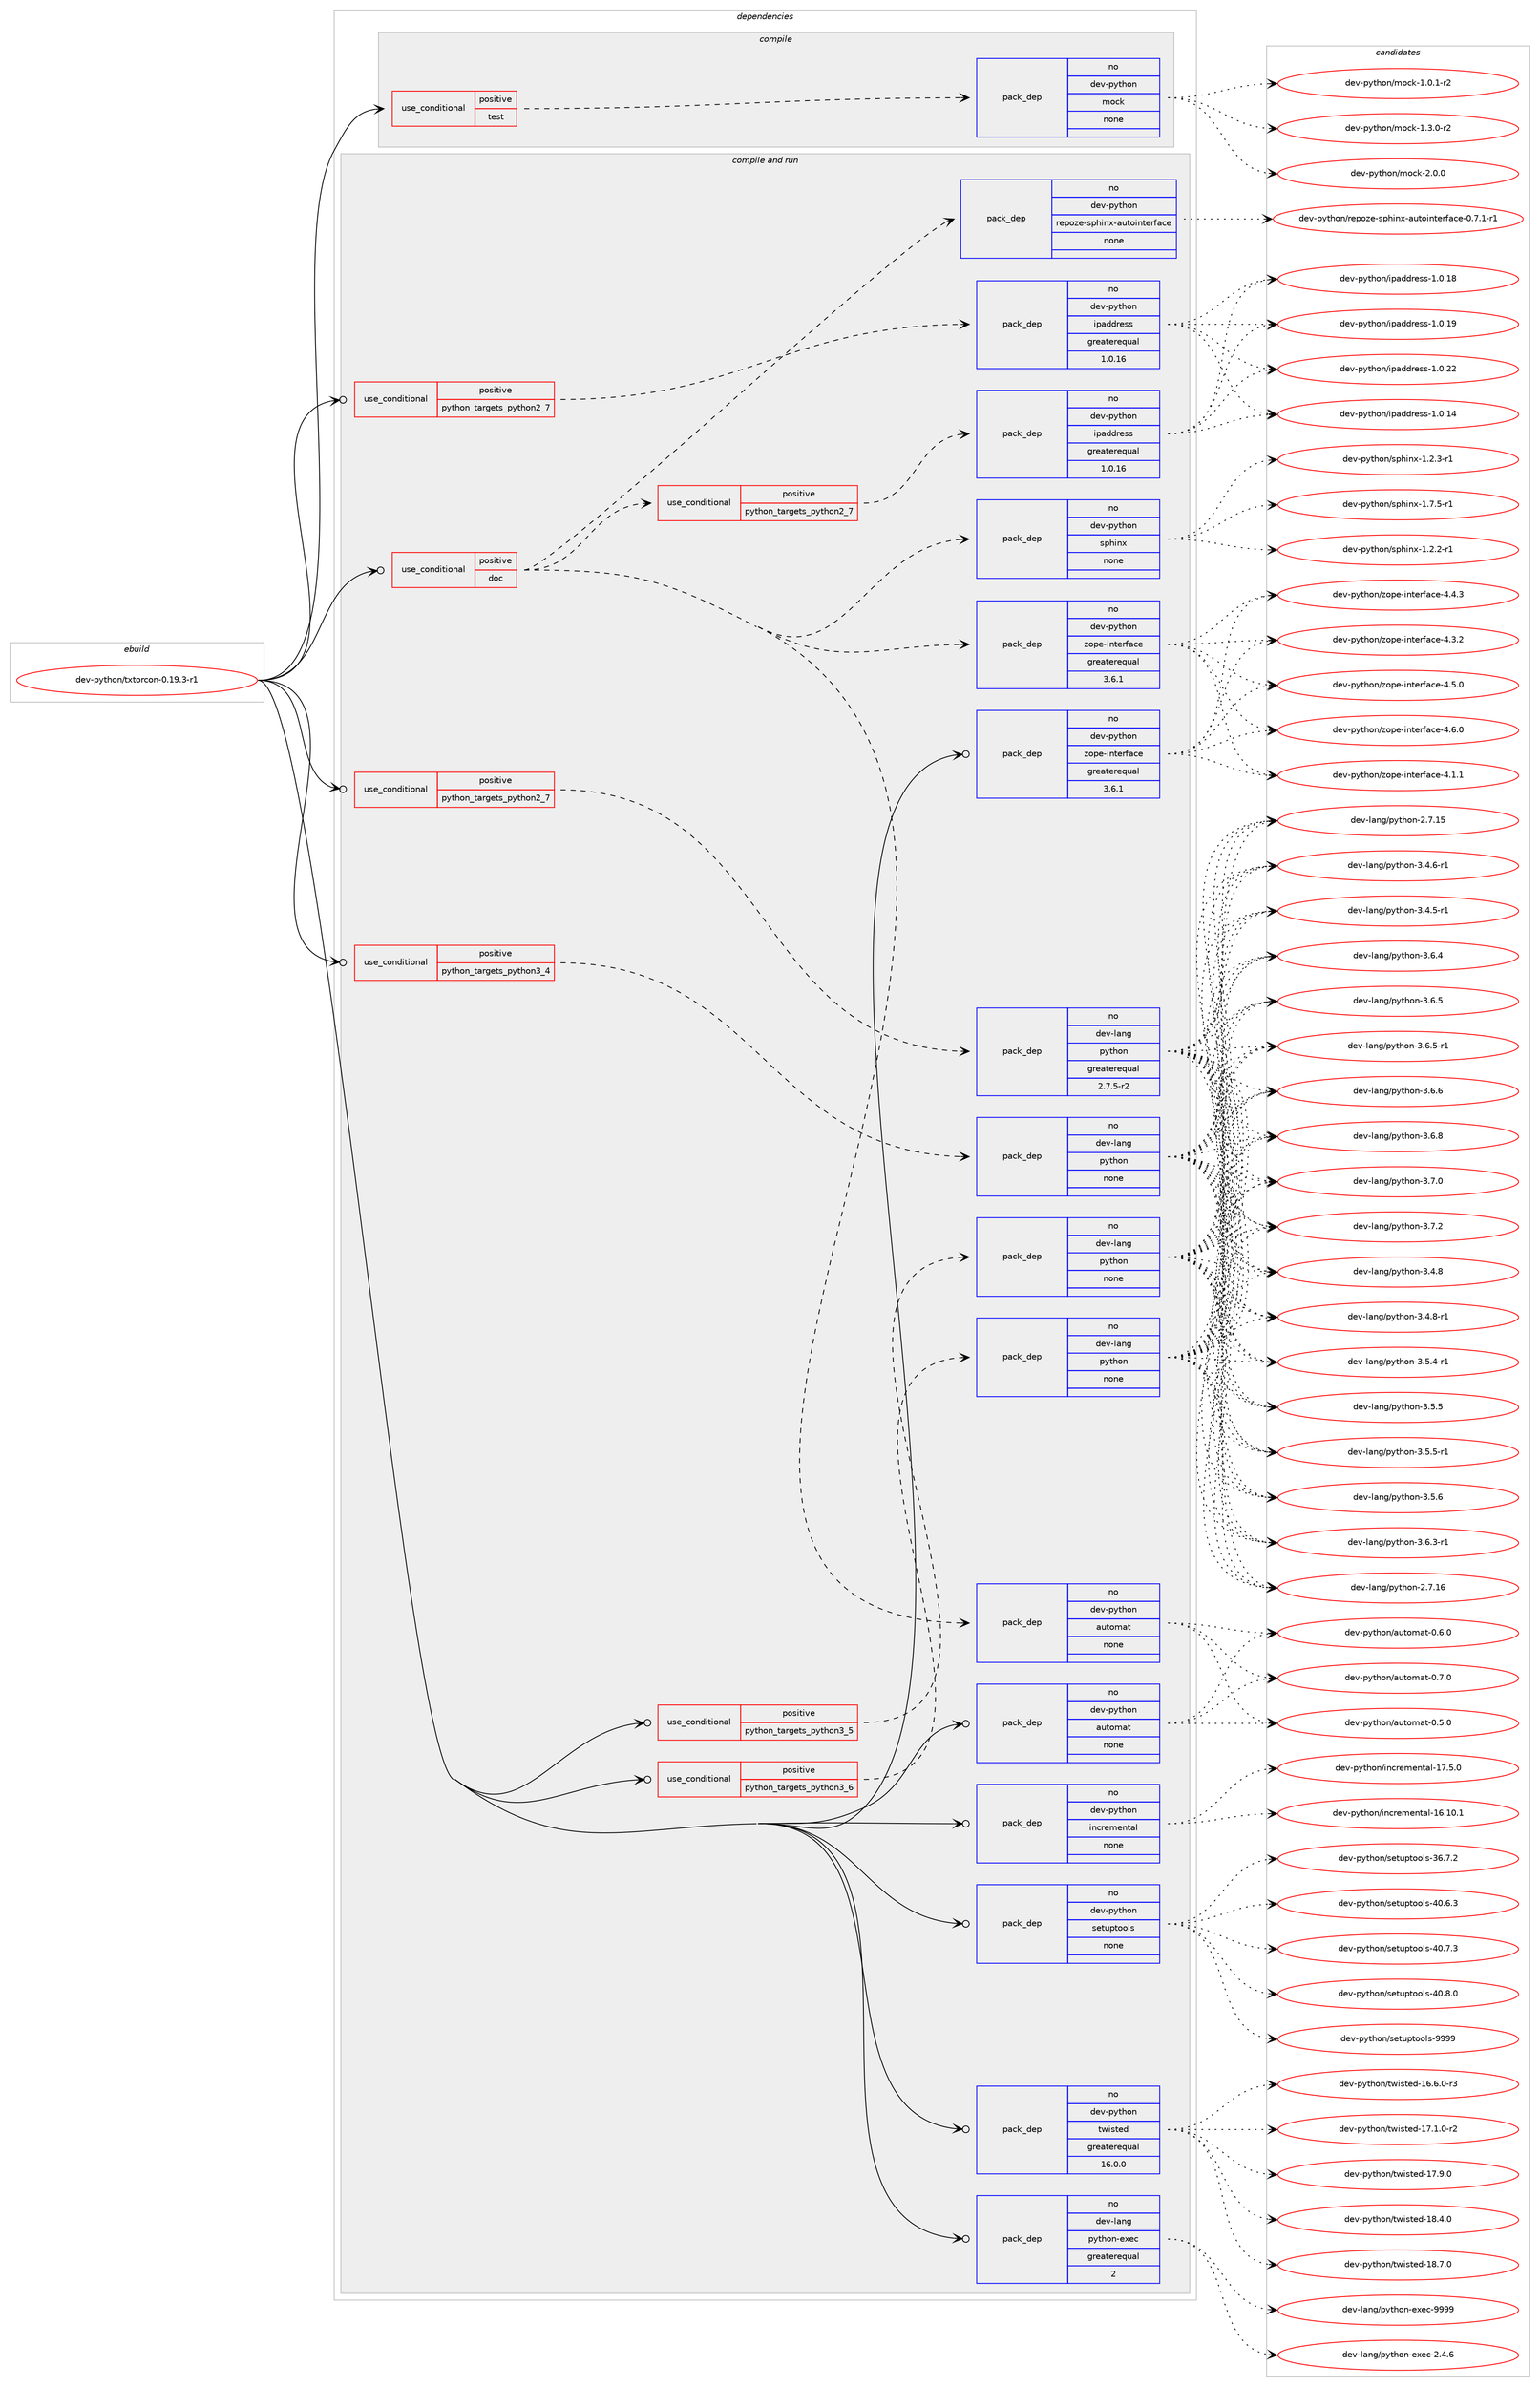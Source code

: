 digraph prolog {

# *************
# Graph options
# *************

newrank=true;
concentrate=true;
compound=true;
graph [rankdir=LR,fontname=Helvetica,fontsize=10,ranksep=1.5];#, ranksep=2.5, nodesep=0.2];
edge  [arrowhead=vee];
node  [fontname=Helvetica,fontsize=10];

# **********
# The ebuild
# **********

subgraph cluster_leftcol {
color=gray;
rank=same;
label=<<i>ebuild</i>>;
id [label="dev-python/txtorcon-0.19.3-r1", color=red, width=4, href="../dev-python/txtorcon-0.19.3-r1.svg"];
}

# ****************
# The dependencies
# ****************

subgraph cluster_midcol {
color=gray;
label=<<i>dependencies</i>>;
subgraph cluster_compile {
fillcolor="#eeeeee";
style=filled;
label=<<i>compile</i>>;
subgraph cond386173 {
dependency1446053 [label=<<TABLE BORDER="0" CELLBORDER="1" CELLSPACING="0" CELLPADDING="4"><TR><TD ROWSPAN="3" CELLPADDING="10">use_conditional</TD></TR><TR><TD>positive</TD></TR><TR><TD>test</TD></TR></TABLE>>, shape=none, color=red];
subgraph pack1036511 {
dependency1446054 [label=<<TABLE BORDER="0" CELLBORDER="1" CELLSPACING="0" CELLPADDING="4" WIDTH="220"><TR><TD ROWSPAN="6" CELLPADDING="30">pack_dep</TD></TR><TR><TD WIDTH="110">no</TD></TR><TR><TD>dev-python</TD></TR><TR><TD>mock</TD></TR><TR><TD>none</TD></TR><TR><TD></TD></TR></TABLE>>, shape=none, color=blue];
}
dependency1446053:e -> dependency1446054:w [weight=20,style="dashed",arrowhead="vee"];
}
id:e -> dependency1446053:w [weight=20,style="solid",arrowhead="vee"];
}
subgraph cluster_compileandrun {
fillcolor="#eeeeee";
style=filled;
label=<<i>compile and run</i>>;
subgraph cond386174 {
dependency1446055 [label=<<TABLE BORDER="0" CELLBORDER="1" CELLSPACING="0" CELLPADDING="4"><TR><TD ROWSPAN="3" CELLPADDING="10">use_conditional</TD></TR><TR><TD>positive</TD></TR><TR><TD>doc</TD></TR></TABLE>>, shape=none, color=red];
subgraph pack1036512 {
dependency1446056 [label=<<TABLE BORDER="0" CELLBORDER="1" CELLSPACING="0" CELLPADDING="4" WIDTH="220"><TR><TD ROWSPAN="6" CELLPADDING="30">pack_dep</TD></TR><TR><TD WIDTH="110">no</TD></TR><TR><TD>dev-python</TD></TR><TR><TD>automat</TD></TR><TR><TD>none</TD></TR><TR><TD></TD></TR></TABLE>>, shape=none, color=blue];
}
dependency1446055:e -> dependency1446056:w [weight=20,style="dashed",arrowhead="vee"];
subgraph cond386175 {
dependency1446057 [label=<<TABLE BORDER="0" CELLBORDER="1" CELLSPACING="0" CELLPADDING="4"><TR><TD ROWSPAN="3" CELLPADDING="10">use_conditional</TD></TR><TR><TD>positive</TD></TR><TR><TD>python_targets_python2_7</TD></TR></TABLE>>, shape=none, color=red];
subgraph pack1036513 {
dependency1446058 [label=<<TABLE BORDER="0" CELLBORDER="1" CELLSPACING="0" CELLPADDING="4" WIDTH="220"><TR><TD ROWSPAN="6" CELLPADDING="30">pack_dep</TD></TR><TR><TD WIDTH="110">no</TD></TR><TR><TD>dev-python</TD></TR><TR><TD>ipaddress</TD></TR><TR><TD>greaterequal</TD></TR><TR><TD>1.0.16</TD></TR></TABLE>>, shape=none, color=blue];
}
dependency1446057:e -> dependency1446058:w [weight=20,style="dashed",arrowhead="vee"];
}
dependency1446055:e -> dependency1446057:w [weight=20,style="dashed",arrowhead="vee"];
subgraph pack1036514 {
dependency1446059 [label=<<TABLE BORDER="0" CELLBORDER="1" CELLSPACING="0" CELLPADDING="4" WIDTH="220"><TR><TD ROWSPAN="6" CELLPADDING="30">pack_dep</TD></TR><TR><TD WIDTH="110">no</TD></TR><TR><TD>dev-python</TD></TR><TR><TD>sphinx</TD></TR><TR><TD>none</TD></TR><TR><TD></TD></TR></TABLE>>, shape=none, color=blue];
}
dependency1446055:e -> dependency1446059:w [weight=20,style="dashed",arrowhead="vee"];
subgraph pack1036515 {
dependency1446060 [label=<<TABLE BORDER="0" CELLBORDER="1" CELLSPACING="0" CELLPADDING="4" WIDTH="220"><TR><TD ROWSPAN="6" CELLPADDING="30">pack_dep</TD></TR><TR><TD WIDTH="110">no</TD></TR><TR><TD>dev-python</TD></TR><TR><TD>repoze-sphinx-autointerface</TD></TR><TR><TD>none</TD></TR><TR><TD></TD></TR></TABLE>>, shape=none, color=blue];
}
dependency1446055:e -> dependency1446060:w [weight=20,style="dashed",arrowhead="vee"];
subgraph pack1036516 {
dependency1446061 [label=<<TABLE BORDER="0" CELLBORDER="1" CELLSPACING="0" CELLPADDING="4" WIDTH="220"><TR><TD ROWSPAN="6" CELLPADDING="30">pack_dep</TD></TR><TR><TD WIDTH="110">no</TD></TR><TR><TD>dev-python</TD></TR><TR><TD>zope-interface</TD></TR><TR><TD>greaterequal</TD></TR><TR><TD>3.6.1</TD></TR></TABLE>>, shape=none, color=blue];
}
dependency1446055:e -> dependency1446061:w [weight=20,style="dashed",arrowhead="vee"];
}
id:e -> dependency1446055:w [weight=20,style="solid",arrowhead="odotvee"];
subgraph cond386176 {
dependency1446062 [label=<<TABLE BORDER="0" CELLBORDER="1" CELLSPACING="0" CELLPADDING="4"><TR><TD ROWSPAN="3" CELLPADDING="10">use_conditional</TD></TR><TR><TD>positive</TD></TR><TR><TD>python_targets_python2_7</TD></TR></TABLE>>, shape=none, color=red];
subgraph pack1036517 {
dependency1446063 [label=<<TABLE BORDER="0" CELLBORDER="1" CELLSPACING="0" CELLPADDING="4" WIDTH="220"><TR><TD ROWSPAN="6" CELLPADDING="30">pack_dep</TD></TR><TR><TD WIDTH="110">no</TD></TR><TR><TD>dev-lang</TD></TR><TR><TD>python</TD></TR><TR><TD>greaterequal</TD></TR><TR><TD>2.7.5-r2</TD></TR></TABLE>>, shape=none, color=blue];
}
dependency1446062:e -> dependency1446063:w [weight=20,style="dashed",arrowhead="vee"];
}
id:e -> dependency1446062:w [weight=20,style="solid",arrowhead="odotvee"];
subgraph cond386177 {
dependency1446064 [label=<<TABLE BORDER="0" CELLBORDER="1" CELLSPACING="0" CELLPADDING="4"><TR><TD ROWSPAN="3" CELLPADDING="10">use_conditional</TD></TR><TR><TD>positive</TD></TR><TR><TD>python_targets_python2_7</TD></TR></TABLE>>, shape=none, color=red];
subgraph pack1036518 {
dependency1446065 [label=<<TABLE BORDER="0" CELLBORDER="1" CELLSPACING="0" CELLPADDING="4" WIDTH="220"><TR><TD ROWSPAN="6" CELLPADDING="30">pack_dep</TD></TR><TR><TD WIDTH="110">no</TD></TR><TR><TD>dev-python</TD></TR><TR><TD>ipaddress</TD></TR><TR><TD>greaterequal</TD></TR><TR><TD>1.0.16</TD></TR></TABLE>>, shape=none, color=blue];
}
dependency1446064:e -> dependency1446065:w [weight=20,style="dashed",arrowhead="vee"];
}
id:e -> dependency1446064:w [weight=20,style="solid",arrowhead="odotvee"];
subgraph cond386178 {
dependency1446066 [label=<<TABLE BORDER="0" CELLBORDER="1" CELLSPACING="0" CELLPADDING="4"><TR><TD ROWSPAN="3" CELLPADDING="10">use_conditional</TD></TR><TR><TD>positive</TD></TR><TR><TD>python_targets_python3_4</TD></TR></TABLE>>, shape=none, color=red];
subgraph pack1036519 {
dependency1446067 [label=<<TABLE BORDER="0" CELLBORDER="1" CELLSPACING="0" CELLPADDING="4" WIDTH="220"><TR><TD ROWSPAN="6" CELLPADDING="30">pack_dep</TD></TR><TR><TD WIDTH="110">no</TD></TR><TR><TD>dev-lang</TD></TR><TR><TD>python</TD></TR><TR><TD>none</TD></TR><TR><TD></TD></TR></TABLE>>, shape=none, color=blue];
}
dependency1446066:e -> dependency1446067:w [weight=20,style="dashed",arrowhead="vee"];
}
id:e -> dependency1446066:w [weight=20,style="solid",arrowhead="odotvee"];
subgraph cond386179 {
dependency1446068 [label=<<TABLE BORDER="0" CELLBORDER="1" CELLSPACING="0" CELLPADDING="4"><TR><TD ROWSPAN="3" CELLPADDING="10">use_conditional</TD></TR><TR><TD>positive</TD></TR><TR><TD>python_targets_python3_5</TD></TR></TABLE>>, shape=none, color=red];
subgraph pack1036520 {
dependency1446069 [label=<<TABLE BORDER="0" CELLBORDER="1" CELLSPACING="0" CELLPADDING="4" WIDTH="220"><TR><TD ROWSPAN="6" CELLPADDING="30">pack_dep</TD></TR><TR><TD WIDTH="110">no</TD></TR><TR><TD>dev-lang</TD></TR><TR><TD>python</TD></TR><TR><TD>none</TD></TR><TR><TD></TD></TR></TABLE>>, shape=none, color=blue];
}
dependency1446068:e -> dependency1446069:w [weight=20,style="dashed",arrowhead="vee"];
}
id:e -> dependency1446068:w [weight=20,style="solid",arrowhead="odotvee"];
subgraph cond386180 {
dependency1446070 [label=<<TABLE BORDER="0" CELLBORDER="1" CELLSPACING="0" CELLPADDING="4"><TR><TD ROWSPAN="3" CELLPADDING="10">use_conditional</TD></TR><TR><TD>positive</TD></TR><TR><TD>python_targets_python3_6</TD></TR></TABLE>>, shape=none, color=red];
subgraph pack1036521 {
dependency1446071 [label=<<TABLE BORDER="0" CELLBORDER="1" CELLSPACING="0" CELLPADDING="4" WIDTH="220"><TR><TD ROWSPAN="6" CELLPADDING="30">pack_dep</TD></TR><TR><TD WIDTH="110">no</TD></TR><TR><TD>dev-lang</TD></TR><TR><TD>python</TD></TR><TR><TD>none</TD></TR><TR><TD></TD></TR></TABLE>>, shape=none, color=blue];
}
dependency1446070:e -> dependency1446071:w [weight=20,style="dashed",arrowhead="vee"];
}
id:e -> dependency1446070:w [weight=20,style="solid",arrowhead="odotvee"];
subgraph pack1036522 {
dependency1446072 [label=<<TABLE BORDER="0" CELLBORDER="1" CELLSPACING="0" CELLPADDING="4" WIDTH="220"><TR><TD ROWSPAN="6" CELLPADDING="30">pack_dep</TD></TR><TR><TD WIDTH="110">no</TD></TR><TR><TD>dev-lang</TD></TR><TR><TD>python-exec</TD></TR><TR><TD>greaterequal</TD></TR><TR><TD>2</TD></TR></TABLE>>, shape=none, color=blue];
}
id:e -> dependency1446072:w [weight=20,style="solid",arrowhead="odotvee"];
subgraph pack1036523 {
dependency1446073 [label=<<TABLE BORDER="0" CELLBORDER="1" CELLSPACING="0" CELLPADDING="4" WIDTH="220"><TR><TD ROWSPAN="6" CELLPADDING="30">pack_dep</TD></TR><TR><TD WIDTH="110">no</TD></TR><TR><TD>dev-python</TD></TR><TR><TD>automat</TD></TR><TR><TD>none</TD></TR><TR><TD></TD></TR></TABLE>>, shape=none, color=blue];
}
id:e -> dependency1446073:w [weight=20,style="solid",arrowhead="odotvee"];
subgraph pack1036524 {
dependency1446074 [label=<<TABLE BORDER="0" CELLBORDER="1" CELLSPACING="0" CELLPADDING="4" WIDTH="220"><TR><TD ROWSPAN="6" CELLPADDING="30">pack_dep</TD></TR><TR><TD WIDTH="110">no</TD></TR><TR><TD>dev-python</TD></TR><TR><TD>incremental</TD></TR><TR><TD>none</TD></TR><TR><TD></TD></TR></TABLE>>, shape=none, color=blue];
}
id:e -> dependency1446074:w [weight=20,style="solid",arrowhead="odotvee"];
subgraph pack1036525 {
dependency1446075 [label=<<TABLE BORDER="0" CELLBORDER="1" CELLSPACING="0" CELLPADDING="4" WIDTH="220"><TR><TD ROWSPAN="6" CELLPADDING="30">pack_dep</TD></TR><TR><TD WIDTH="110">no</TD></TR><TR><TD>dev-python</TD></TR><TR><TD>setuptools</TD></TR><TR><TD>none</TD></TR><TR><TD></TD></TR></TABLE>>, shape=none, color=blue];
}
id:e -> dependency1446075:w [weight=20,style="solid",arrowhead="odotvee"];
subgraph pack1036526 {
dependency1446076 [label=<<TABLE BORDER="0" CELLBORDER="1" CELLSPACING="0" CELLPADDING="4" WIDTH="220"><TR><TD ROWSPAN="6" CELLPADDING="30">pack_dep</TD></TR><TR><TD WIDTH="110">no</TD></TR><TR><TD>dev-python</TD></TR><TR><TD>twisted</TD></TR><TR><TD>greaterequal</TD></TR><TR><TD>16.0.0</TD></TR></TABLE>>, shape=none, color=blue];
}
id:e -> dependency1446076:w [weight=20,style="solid",arrowhead="odotvee"];
subgraph pack1036527 {
dependency1446077 [label=<<TABLE BORDER="0" CELLBORDER="1" CELLSPACING="0" CELLPADDING="4" WIDTH="220"><TR><TD ROWSPAN="6" CELLPADDING="30">pack_dep</TD></TR><TR><TD WIDTH="110">no</TD></TR><TR><TD>dev-python</TD></TR><TR><TD>zope-interface</TD></TR><TR><TD>greaterequal</TD></TR><TR><TD>3.6.1</TD></TR></TABLE>>, shape=none, color=blue];
}
id:e -> dependency1446077:w [weight=20,style="solid",arrowhead="odotvee"];
}
subgraph cluster_run {
fillcolor="#eeeeee";
style=filled;
label=<<i>run</i>>;
}
}

# **************
# The candidates
# **************

subgraph cluster_choices {
rank=same;
color=gray;
label=<<i>candidates</i>>;

subgraph choice1036511 {
color=black;
nodesep=1;
choice1001011184511212111610411111047109111991074549464846494511450 [label="dev-python/mock-1.0.1-r2", color=red, width=4,href="../dev-python/mock-1.0.1-r2.svg"];
choice1001011184511212111610411111047109111991074549465146484511450 [label="dev-python/mock-1.3.0-r2", color=red, width=4,href="../dev-python/mock-1.3.0-r2.svg"];
choice100101118451121211161041111104710911199107455046484648 [label="dev-python/mock-2.0.0", color=red, width=4,href="../dev-python/mock-2.0.0.svg"];
dependency1446054:e -> choice1001011184511212111610411111047109111991074549464846494511450:w [style=dotted,weight="100"];
dependency1446054:e -> choice1001011184511212111610411111047109111991074549465146484511450:w [style=dotted,weight="100"];
dependency1446054:e -> choice100101118451121211161041111104710911199107455046484648:w [style=dotted,weight="100"];
}
subgraph choice1036512 {
color=black;
nodesep=1;
choice10010111845112121116104111110479711711611110997116454846534648 [label="dev-python/automat-0.5.0", color=red, width=4,href="../dev-python/automat-0.5.0.svg"];
choice10010111845112121116104111110479711711611110997116454846544648 [label="dev-python/automat-0.6.0", color=red, width=4,href="../dev-python/automat-0.6.0.svg"];
choice10010111845112121116104111110479711711611110997116454846554648 [label="dev-python/automat-0.7.0", color=red, width=4,href="../dev-python/automat-0.7.0.svg"];
dependency1446056:e -> choice10010111845112121116104111110479711711611110997116454846534648:w [style=dotted,weight="100"];
dependency1446056:e -> choice10010111845112121116104111110479711711611110997116454846544648:w [style=dotted,weight="100"];
dependency1446056:e -> choice10010111845112121116104111110479711711611110997116454846554648:w [style=dotted,weight="100"];
}
subgraph choice1036513 {
color=black;
nodesep=1;
choice10010111845112121116104111110471051129710010011410111511545494648464952 [label="dev-python/ipaddress-1.0.14", color=red, width=4,href="../dev-python/ipaddress-1.0.14.svg"];
choice10010111845112121116104111110471051129710010011410111511545494648464956 [label="dev-python/ipaddress-1.0.18", color=red, width=4,href="../dev-python/ipaddress-1.0.18.svg"];
choice10010111845112121116104111110471051129710010011410111511545494648464957 [label="dev-python/ipaddress-1.0.19", color=red, width=4,href="../dev-python/ipaddress-1.0.19.svg"];
choice10010111845112121116104111110471051129710010011410111511545494648465050 [label="dev-python/ipaddress-1.0.22", color=red, width=4,href="../dev-python/ipaddress-1.0.22.svg"];
dependency1446058:e -> choice10010111845112121116104111110471051129710010011410111511545494648464952:w [style=dotted,weight="100"];
dependency1446058:e -> choice10010111845112121116104111110471051129710010011410111511545494648464956:w [style=dotted,weight="100"];
dependency1446058:e -> choice10010111845112121116104111110471051129710010011410111511545494648464957:w [style=dotted,weight="100"];
dependency1446058:e -> choice10010111845112121116104111110471051129710010011410111511545494648465050:w [style=dotted,weight="100"];
}
subgraph choice1036514 {
color=black;
nodesep=1;
choice10010111845112121116104111110471151121041051101204549465046504511449 [label="dev-python/sphinx-1.2.2-r1", color=red, width=4,href="../dev-python/sphinx-1.2.2-r1.svg"];
choice10010111845112121116104111110471151121041051101204549465046514511449 [label="dev-python/sphinx-1.2.3-r1", color=red, width=4,href="../dev-python/sphinx-1.2.3-r1.svg"];
choice10010111845112121116104111110471151121041051101204549465546534511449 [label="dev-python/sphinx-1.7.5-r1", color=red, width=4,href="../dev-python/sphinx-1.7.5-r1.svg"];
dependency1446059:e -> choice10010111845112121116104111110471151121041051101204549465046504511449:w [style=dotted,weight="100"];
dependency1446059:e -> choice10010111845112121116104111110471151121041051101204549465046514511449:w [style=dotted,weight="100"];
dependency1446059:e -> choice10010111845112121116104111110471151121041051101204549465546534511449:w [style=dotted,weight="100"];
}
subgraph choice1036515 {
color=black;
nodesep=1;
choice100101118451121211161041111104711410111211112210145115112104105110120459711711611110511011610111410297991014548465546494511449 [label="dev-python/repoze-sphinx-autointerface-0.7.1-r1", color=red, width=4,href="../dev-python/repoze-sphinx-autointerface-0.7.1-r1.svg"];
dependency1446060:e -> choice100101118451121211161041111104711410111211112210145115112104105110120459711711611110511011610111410297991014548465546494511449:w [style=dotted,weight="100"];
}
subgraph choice1036516 {
color=black;
nodesep=1;
choice1001011184511212111610411111047122111112101451051101161011141029799101455246494649 [label="dev-python/zope-interface-4.1.1", color=red, width=4,href="../dev-python/zope-interface-4.1.1.svg"];
choice1001011184511212111610411111047122111112101451051101161011141029799101455246514650 [label="dev-python/zope-interface-4.3.2", color=red, width=4,href="../dev-python/zope-interface-4.3.2.svg"];
choice1001011184511212111610411111047122111112101451051101161011141029799101455246524651 [label="dev-python/zope-interface-4.4.3", color=red, width=4,href="../dev-python/zope-interface-4.4.3.svg"];
choice1001011184511212111610411111047122111112101451051101161011141029799101455246534648 [label="dev-python/zope-interface-4.5.0", color=red, width=4,href="../dev-python/zope-interface-4.5.0.svg"];
choice1001011184511212111610411111047122111112101451051101161011141029799101455246544648 [label="dev-python/zope-interface-4.6.0", color=red, width=4,href="../dev-python/zope-interface-4.6.0.svg"];
dependency1446061:e -> choice1001011184511212111610411111047122111112101451051101161011141029799101455246494649:w [style=dotted,weight="100"];
dependency1446061:e -> choice1001011184511212111610411111047122111112101451051101161011141029799101455246514650:w [style=dotted,weight="100"];
dependency1446061:e -> choice1001011184511212111610411111047122111112101451051101161011141029799101455246524651:w [style=dotted,weight="100"];
dependency1446061:e -> choice1001011184511212111610411111047122111112101451051101161011141029799101455246534648:w [style=dotted,weight="100"];
dependency1446061:e -> choice1001011184511212111610411111047122111112101451051101161011141029799101455246544648:w [style=dotted,weight="100"];
}
subgraph choice1036517 {
color=black;
nodesep=1;
choice10010111845108971101034711212111610411111045504655464953 [label="dev-lang/python-2.7.15", color=red, width=4,href="../dev-lang/python-2.7.15.svg"];
choice10010111845108971101034711212111610411111045504655464954 [label="dev-lang/python-2.7.16", color=red, width=4,href="../dev-lang/python-2.7.16.svg"];
choice1001011184510897110103471121211161041111104551465246534511449 [label="dev-lang/python-3.4.5-r1", color=red, width=4,href="../dev-lang/python-3.4.5-r1.svg"];
choice1001011184510897110103471121211161041111104551465246544511449 [label="dev-lang/python-3.4.6-r1", color=red, width=4,href="../dev-lang/python-3.4.6-r1.svg"];
choice100101118451089711010347112121116104111110455146524656 [label="dev-lang/python-3.4.8", color=red, width=4,href="../dev-lang/python-3.4.8.svg"];
choice1001011184510897110103471121211161041111104551465246564511449 [label="dev-lang/python-3.4.8-r1", color=red, width=4,href="../dev-lang/python-3.4.8-r1.svg"];
choice1001011184510897110103471121211161041111104551465346524511449 [label="dev-lang/python-3.5.4-r1", color=red, width=4,href="../dev-lang/python-3.5.4-r1.svg"];
choice100101118451089711010347112121116104111110455146534653 [label="dev-lang/python-3.5.5", color=red, width=4,href="../dev-lang/python-3.5.5.svg"];
choice1001011184510897110103471121211161041111104551465346534511449 [label="dev-lang/python-3.5.5-r1", color=red, width=4,href="../dev-lang/python-3.5.5-r1.svg"];
choice100101118451089711010347112121116104111110455146534654 [label="dev-lang/python-3.5.6", color=red, width=4,href="../dev-lang/python-3.5.6.svg"];
choice1001011184510897110103471121211161041111104551465446514511449 [label="dev-lang/python-3.6.3-r1", color=red, width=4,href="../dev-lang/python-3.6.3-r1.svg"];
choice100101118451089711010347112121116104111110455146544652 [label="dev-lang/python-3.6.4", color=red, width=4,href="../dev-lang/python-3.6.4.svg"];
choice100101118451089711010347112121116104111110455146544653 [label="dev-lang/python-3.6.5", color=red, width=4,href="../dev-lang/python-3.6.5.svg"];
choice1001011184510897110103471121211161041111104551465446534511449 [label="dev-lang/python-3.6.5-r1", color=red, width=4,href="../dev-lang/python-3.6.5-r1.svg"];
choice100101118451089711010347112121116104111110455146544654 [label="dev-lang/python-3.6.6", color=red, width=4,href="../dev-lang/python-3.6.6.svg"];
choice100101118451089711010347112121116104111110455146544656 [label="dev-lang/python-3.6.8", color=red, width=4,href="../dev-lang/python-3.6.8.svg"];
choice100101118451089711010347112121116104111110455146554648 [label="dev-lang/python-3.7.0", color=red, width=4,href="../dev-lang/python-3.7.0.svg"];
choice100101118451089711010347112121116104111110455146554650 [label="dev-lang/python-3.7.2", color=red, width=4,href="../dev-lang/python-3.7.2.svg"];
dependency1446063:e -> choice10010111845108971101034711212111610411111045504655464953:w [style=dotted,weight="100"];
dependency1446063:e -> choice10010111845108971101034711212111610411111045504655464954:w [style=dotted,weight="100"];
dependency1446063:e -> choice1001011184510897110103471121211161041111104551465246534511449:w [style=dotted,weight="100"];
dependency1446063:e -> choice1001011184510897110103471121211161041111104551465246544511449:w [style=dotted,weight="100"];
dependency1446063:e -> choice100101118451089711010347112121116104111110455146524656:w [style=dotted,weight="100"];
dependency1446063:e -> choice1001011184510897110103471121211161041111104551465246564511449:w [style=dotted,weight="100"];
dependency1446063:e -> choice1001011184510897110103471121211161041111104551465346524511449:w [style=dotted,weight="100"];
dependency1446063:e -> choice100101118451089711010347112121116104111110455146534653:w [style=dotted,weight="100"];
dependency1446063:e -> choice1001011184510897110103471121211161041111104551465346534511449:w [style=dotted,weight="100"];
dependency1446063:e -> choice100101118451089711010347112121116104111110455146534654:w [style=dotted,weight="100"];
dependency1446063:e -> choice1001011184510897110103471121211161041111104551465446514511449:w [style=dotted,weight="100"];
dependency1446063:e -> choice100101118451089711010347112121116104111110455146544652:w [style=dotted,weight="100"];
dependency1446063:e -> choice100101118451089711010347112121116104111110455146544653:w [style=dotted,weight="100"];
dependency1446063:e -> choice1001011184510897110103471121211161041111104551465446534511449:w [style=dotted,weight="100"];
dependency1446063:e -> choice100101118451089711010347112121116104111110455146544654:w [style=dotted,weight="100"];
dependency1446063:e -> choice100101118451089711010347112121116104111110455146544656:w [style=dotted,weight="100"];
dependency1446063:e -> choice100101118451089711010347112121116104111110455146554648:w [style=dotted,weight="100"];
dependency1446063:e -> choice100101118451089711010347112121116104111110455146554650:w [style=dotted,weight="100"];
}
subgraph choice1036518 {
color=black;
nodesep=1;
choice10010111845112121116104111110471051129710010011410111511545494648464952 [label="dev-python/ipaddress-1.0.14", color=red, width=4,href="../dev-python/ipaddress-1.0.14.svg"];
choice10010111845112121116104111110471051129710010011410111511545494648464956 [label="dev-python/ipaddress-1.0.18", color=red, width=4,href="../dev-python/ipaddress-1.0.18.svg"];
choice10010111845112121116104111110471051129710010011410111511545494648464957 [label="dev-python/ipaddress-1.0.19", color=red, width=4,href="../dev-python/ipaddress-1.0.19.svg"];
choice10010111845112121116104111110471051129710010011410111511545494648465050 [label="dev-python/ipaddress-1.0.22", color=red, width=4,href="../dev-python/ipaddress-1.0.22.svg"];
dependency1446065:e -> choice10010111845112121116104111110471051129710010011410111511545494648464952:w [style=dotted,weight="100"];
dependency1446065:e -> choice10010111845112121116104111110471051129710010011410111511545494648464956:w [style=dotted,weight="100"];
dependency1446065:e -> choice10010111845112121116104111110471051129710010011410111511545494648464957:w [style=dotted,weight="100"];
dependency1446065:e -> choice10010111845112121116104111110471051129710010011410111511545494648465050:w [style=dotted,weight="100"];
}
subgraph choice1036519 {
color=black;
nodesep=1;
choice10010111845108971101034711212111610411111045504655464953 [label="dev-lang/python-2.7.15", color=red, width=4,href="../dev-lang/python-2.7.15.svg"];
choice10010111845108971101034711212111610411111045504655464954 [label="dev-lang/python-2.7.16", color=red, width=4,href="../dev-lang/python-2.7.16.svg"];
choice1001011184510897110103471121211161041111104551465246534511449 [label="dev-lang/python-3.4.5-r1", color=red, width=4,href="../dev-lang/python-3.4.5-r1.svg"];
choice1001011184510897110103471121211161041111104551465246544511449 [label="dev-lang/python-3.4.6-r1", color=red, width=4,href="../dev-lang/python-3.4.6-r1.svg"];
choice100101118451089711010347112121116104111110455146524656 [label="dev-lang/python-3.4.8", color=red, width=4,href="../dev-lang/python-3.4.8.svg"];
choice1001011184510897110103471121211161041111104551465246564511449 [label="dev-lang/python-3.4.8-r1", color=red, width=4,href="../dev-lang/python-3.4.8-r1.svg"];
choice1001011184510897110103471121211161041111104551465346524511449 [label="dev-lang/python-3.5.4-r1", color=red, width=4,href="../dev-lang/python-3.5.4-r1.svg"];
choice100101118451089711010347112121116104111110455146534653 [label="dev-lang/python-3.5.5", color=red, width=4,href="../dev-lang/python-3.5.5.svg"];
choice1001011184510897110103471121211161041111104551465346534511449 [label="dev-lang/python-3.5.5-r1", color=red, width=4,href="../dev-lang/python-3.5.5-r1.svg"];
choice100101118451089711010347112121116104111110455146534654 [label="dev-lang/python-3.5.6", color=red, width=4,href="../dev-lang/python-3.5.6.svg"];
choice1001011184510897110103471121211161041111104551465446514511449 [label="dev-lang/python-3.6.3-r1", color=red, width=4,href="../dev-lang/python-3.6.3-r1.svg"];
choice100101118451089711010347112121116104111110455146544652 [label="dev-lang/python-3.6.4", color=red, width=4,href="../dev-lang/python-3.6.4.svg"];
choice100101118451089711010347112121116104111110455146544653 [label="dev-lang/python-3.6.5", color=red, width=4,href="../dev-lang/python-3.6.5.svg"];
choice1001011184510897110103471121211161041111104551465446534511449 [label="dev-lang/python-3.6.5-r1", color=red, width=4,href="../dev-lang/python-3.6.5-r1.svg"];
choice100101118451089711010347112121116104111110455146544654 [label="dev-lang/python-3.6.6", color=red, width=4,href="../dev-lang/python-3.6.6.svg"];
choice100101118451089711010347112121116104111110455146544656 [label="dev-lang/python-3.6.8", color=red, width=4,href="../dev-lang/python-3.6.8.svg"];
choice100101118451089711010347112121116104111110455146554648 [label="dev-lang/python-3.7.0", color=red, width=4,href="../dev-lang/python-3.7.0.svg"];
choice100101118451089711010347112121116104111110455146554650 [label="dev-lang/python-3.7.2", color=red, width=4,href="../dev-lang/python-3.7.2.svg"];
dependency1446067:e -> choice10010111845108971101034711212111610411111045504655464953:w [style=dotted,weight="100"];
dependency1446067:e -> choice10010111845108971101034711212111610411111045504655464954:w [style=dotted,weight="100"];
dependency1446067:e -> choice1001011184510897110103471121211161041111104551465246534511449:w [style=dotted,weight="100"];
dependency1446067:e -> choice1001011184510897110103471121211161041111104551465246544511449:w [style=dotted,weight="100"];
dependency1446067:e -> choice100101118451089711010347112121116104111110455146524656:w [style=dotted,weight="100"];
dependency1446067:e -> choice1001011184510897110103471121211161041111104551465246564511449:w [style=dotted,weight="100"];
dependency1446067:e -> choice1001011184510897110103471121211161041111104551465346524511449:w [style=dotted,weight="100"];
dependency1446067:e -> choice100101118451089711010347112121116104111110455146534653:w [style=dotted,weight="100"];
dependency1446067:e -> choice1001011184510897110103471121211161041111104551465346534511449:w [style=dotted,weight="100"];
dependency1446067:e -> choice100101118451089711010347112121116104111110455146534654:w [style=dotted,weight="100"];
dependency1446067:e -> choice1001011184510897110103471121211161041111104551465446514511449:w [style=dotted,weight="100"];
dependency1446067:e -> choice100101118451089711010347112121116104111110455146544652:w [style=dotted,weight="100"];
dependency1446067:e -> choice100101118451089711010347112121116104111110455146544653:w [style=dotted,weight="100"];
dependency1446067:e -> choice1001011184510897110103471121211161041111104551465446534511449:w [style=dotted,weight="100"];
dependency1446067:e -> choice100101118451089711010347112121116104111110455146544654:w [style=dotted,weight="100"];
dependency1446067:e -> choice100101118451089711010347112121116104111110455146544656:w [style=dotted,weight="100"];
dependency1446067:e -> choice100101118451089711010347112121116104111110455146554648:w [style=dotted,weight="100"];
dependency1446067:e -> choice100101118451089711010347112121116104111110455146554650:w [style=dotted,weight="100"];
}
subgraph choice1036520 {
color=black;
nodesep=1;
choice10010111845108971101034711212111610411111045504655464953 [label="dev-lang/python-2.7.15", color=red, width=4,href="../dev-lang/python-2.7.15.svg"];
choice10010111845108971101034711212111610411111045504655464954 [label="dev-lang/python-2.7.16", color=red, width=4,href="../dev-lang/python-2.7.16.svg"];
choice1001011184510897110103471121211161041111104551465246534511449 [label="dev-lang/python-3.4.5-r1", color=red, width=4,href="../dev-lang/python-3.4.5-r1.svg"];
choice1001011184510897110103471121211161041111104551465246544511449 [label="dev-lang/python-3.4.6-r1", color=red, width=4,href="../dev-lang/python-3.4.6-r1.svg"];
choice100101118451089711010347112121116104111110455146524656 [label="dev-lang/python-3.4.8", color=red, width=4,href="../dev-lang/python-3.4.8.svg"];
choice1001011184510897110103471121211161041111104551465246564511449 [label="dev-lang/python-3.4.8-r1", color=red, width=4,href="../dev-lang/python-3.4.8-r1.svg"];
choice1001011184510897110103471121211161041111104551465346524511449 [label="dev-lang/python-3.5.4-r1", color=red, width=4,href="../dev-lang/python-3.5.4-r1.svg"];
choice100101118451089711010347112121116104111110455146534653 [label="dev-lang/python-3.5.5", color=red, width=4,href="../dev-lang/python-3.5.5.svg"];
choice1001011184510897110103471121211161041111104551465346534511449 [label="dev-lang/python-3.5.5-r1", color=red, width=4,href="../dev-lang/python-3.5.5-r1.svg"];
choice100101118451089711010347112121116104111110455146534654 [label="dev-lang/python-3.5.6", color=red, width=4,href="../dev-lang/python-3.5.6.svg"];
choice1001011184510897110103471121211161041111104551465446514511449 [label="dev-lang/python-3.6.3-r1", color=red, width=4,href="../dev-lang/python-3.6.3-r1.svg"];
choice100101118451089711010347112121116104111110455146544652 [label="dev-lang/python-3.6.4", color=red, width=4,href="../dev-lang/python-3.6.4.svg"];
choice100101118451089711010347112121116104111110455146544653 [label="dev-lang/python-3.6.5", color=red, width=4,href="../dev-lang/python-3.6.5.svg"];
choice1001011184510897110103471121211161041111104551465446534511449 [label="dev-lang/python-3.6.5-r1", color=red, width=4,href="../dev-lang/python-3.6.5-r1.svg"];
choice100101118451089711010347112121116104111110455146544654 [label="dev-lang/python-3.6.6", color=red, width=4,href="../dev-lang/python-3.6.6.svg"];
choice100101118451089711010347112121116104111110455146544656 [label="dev-lang/python-3.6.8", color=red, width=4,href="../dev-lang/python-3.6.8.svg"];
choice100101118451089711010347112121116104111110455146554648 [label="dev-lang/python-3.7.0", color=red, width=4,href="../dev-lang/python-3.7.0.svg"];
choice100101118451089711010347112121116104111110455146554650 [label="dev-lang/python-3.7.2", color=red, width=4,href="../dev-lang/python-3.7.2.svg"];
dependency1446069:e -> choice10010111845108971101034711212111610411111045504655464953:w [style=dotted,weight="100"];
dependency1446069:e -> choice10010111845108971101034711212111610411111045504655464954:w [style=dotted,weight="100"];
dependency1446069:e -> choice1001011184510897110103471121211161041111104551465246534511449:w [style=dotted,weight="100"];
dependency1446069:e -> choice1001011184510897110103471121211161041111104551465246544511449:w [style=dotted,weight="100"];
dependency1446069:e -> choice100101118451089711010347112121116104111110455146524656:w [style=dotted,weight="100"];
dependency1446069:e -> choice1001011184510897110103471121211161041111104551465246564511449:w [style=dotted,weight="100"];
dependency1446069:e -> choice1001011184510897110103471121211161041111104551465346524511449:w [style=dotted,weight="100"];
dependency1446069:e -> choice100101118451089711010347112121116104111110455146534653:w [style=dotted,weight="100"];
dependency1446069:e -> choice1001011184510897110103471121211161041111104551465346534511449:w [style=dotted,weight="100"];
dependency1446069:e -> choice100101118451089711010347112121116104111110455146534654:w [style=dotted,weight="100"];
dependency1446069:e -> choice1001011184510897110103471121211161041111104551465446514511449:w [style=dotted,weight="100"];
dependency1446069:e -> choice100101118451089711010347112121116104111110455146544652:w [style=dotted,weight="100"];
dependency1446069:e -> choice100101118451089711010347112121116104111110455146544653:w [style=dotted,weight="100"];
dependency1446069:e -> choice1001011184510897110103471121211161041111104551465446534511449:w [style=dotted,weight="100"];
dependency1446069:e -> choice100101118451089711010347112121116104111110455146544654:w [style=dotted,weight="100"];
dependency1446069:e -> choice100101118451089711010347112121116104111110455146544656:w [style=dotted,weight="100"];
dependency1446069:e -> choice100101118451089711010347112121116104111110455146554648:w [style=dotted,weight="100"];
dependency1446069:e -> choice100101118451089711010347112121116104111110455146554650:w [style=dotted,weight="100"];
}
subgraph choice1036521 {
color=black;
nodesep=1;
choice10010111845108971101034711212111610411111045504655464953 [label="dev-lang/python-2.7.15", color=red, width=4,href="../dev-lang/python-2.7.15.svg"];
choice10010111845108971101034711212111610411111045504655464954 [label="dev-lang/python-2.7.16", color=red, width=4,href="../dev-lang/python-2.7.16.svg"];
choice1001011184510897110103471121211161041111104551465246534511449 [label="dev-lang/python-3.4.5-r1", color=red, width=4,href="../dev-lang/python-3.4.5-r1.svg"];
choice1001011184510897110103471121211161041111104551465246544511449 [label="dev-lang/python-3.4.6-r1", color=red, width=4,href="../dev-lang/python-3.4.6-r1.svg"];
choice100101118451089711010347112121116104111110455146524656 [label="dev-lang/python-3.4.8", color=red, width=4,href="../dev-lang/python-3.4.8.svg"];
choice1001011184510897110103471121211161041111104551465246564511449 [label="dev-lang/python-3.4.8-r1", color=red, width=4,href="../dev-lang/python-3.4.8-r1.svg"];
choice1001011184510897110103471121211161041111104551465346524511449 [label="dev-lang/python-3.5.4-r1", color=red, width=4,href="../dev-lang/python-3.5.4-r1.svg"];
choice100101118451089711010347112121116104111110455146534653 [label="dev-lang/python-3.5.5", color=red, width=4,href="../dev-lang/python-3.5.5.svg"];
choice1001011184510897110103471121211161041111104551465346534511449 [label="dev-lang/python-3.5.5-r1", color=red, width=4,href="../dev-lang/python-3.5.5-r1.svg"];
choice100101118451089711010347112121116104111110455146534654 [label="dev-lang/python-3.5.6", color=red, width=4,href="../dev-lang/python-3.5.6.svg"];
choice1001011184510897110103471121211161041111104551465446514511449 [label="dev-lang/python-3.6.3-r1", color=red, width=4,href="../dev-lang/python-3.6.3-r1.svg"];
choice100101118451089711010347112121116104111110455146544652 [label="dev-lang/python-3.6.4", color=red, width=4,href="../dev-lang/python-3.6.4.svg"];
choice100101118451089711010347112121116104111110455146544653 [label="dev-lang/python-3.6.5", color=red, width=4,href="../dev-lang/python-3.6.5.svg"];
choice1001011184510897110103471121211161041111104551465446534511449 [label="dev-lang/python-3.6.5-r1", color=red, width=4,href="../dev-lang/python-3.6.5-r1.svg"];
choice100101118451089711010347112121116104111110455146544654 [label="dev-lang/python-3.6.6", color=red, width=4,href="../dev-lang/python-3.6.6.svg"];
choice100101118451089711010347112121116104111110455146544656 [label="dev-lang/python-3.6.8", color=red, width=4,href="../dev-lang/python-3.6.8.svg"];
choice100101118451089711010347112121116104111110455146554648 [label="dev-lang/python-3.7.0", color=red, width=4,href="../dev-lang/python-3.7.0.svg"];
choice100101118451089711010347112121116104111110455146554650 [label="dev-lang/python-3.7.2", color=red, width=4,href="../dev-lang/python-3.7.2.svg"];
dependency1446071:e -> choice10010111845108971101034711212111610411111045504655464953:w [style=dotted,weight="100"];
dependency1446071:e -> choice10010111845108971101034711212111610411111045504655464954:w [style=dotted,weight="100"];
dependency1446071:e -> choice1001011184510897110103471121211161041111104551465246534511449:w [style=dotted,weight="100"];
dependency1446071:e -> choice1001011184510897110103471121211161041111104551465246544511449:w [style=dotted,weight="100"];
dependency1446071:e -> choice100101118451089711010347112121116104111110455146524656:w [style=dotted,weight="100"];
dependency1446071:e -> choice1001011184510897110103471121211161041111104551465246564511449:w [style=dotted,weight="100"];
dependency1446071:e -> choice1001011184510897110103471121211161041111104551465346524511449:w [style=dotted,weight="100"];
dependency1446071:e -> choice100101118451089711010347112121116104111110455146534653:w [style=dotted,weight="100"];
dependency1446071:e -> choice1001011184510897110103471121211161041111104551465346534511449:w [style=dotted,weight="100"];
dependency1446071:e -> choice100101118451089711010347112121116104111110455146534654:w [style=dotted,weight="100"];
dependency1446071:e -> choice1001011184510897110103471121211161041111104551465446514511449:w [style=dotted,weight="100"];
dependency1446071:e -> choice100101118451089711010347112121116104111110455146544652:w [style=dotted,weight="100"];
dependency1446071:e -> choice100101118451089711010347112121116104111110455146544653:w [style=dotted,weight="100"];
dependency1446071:e -> choice1001011184510897110103471121211161041111104551465446534511449:w [style=dotted,weight="100"];
dependency1446071:e -> choice100101118451089711010347112121116104111110455146544654:w [style=dotted,weight="100"];
dependency1446071:e -> choice100101118451089711010347112121116104111110455146544656:w [style=dotted,weight="100"];
dependency1446071:e -> choice100101118451089711010347112121116104111110455146554648:w [style=dotted,weight="100"];
dependency1446071:e -> choice100101118451089711010347112121116104111110455146554650:w [style=dotted,weight="100"];
}
subgraph choice1036522 {
color=black;
nodesep=1;
choice1001011184510897110103471121211161041111104510112010199455046524654 [label="dev-lang/python-exec-2.4.6", color=red, width=4,href="../dev-lang/python-exec-2.4.6.svg"];
choice10010111845108971101034711212111610411111045101120101994557575757 [label="dev-lang/python-exec-9999", color=red, width=4,href="../dev-lang/python-exec-9999.svg"];
dependency1446072:e -> choice1001011184510897110103471121211161041111104510112010199455046524654:w [style=dotted,weight="100"];
dependency1446072:e -> choice10010111845108971101034711212111610411111045101120101994557575757:w [style=dotted,weight="100"];
}
subgraph choice1036523 {
color=black;
nodesep=1;
choice10010111845112121116104111110479711711611110997116454846534648 [label="dev-python/automat-0.5.0", color=red, width=4,href="../dev-python/automat-0.5.0.svg"];
choice10010111845112121116104111110479711711611110997116454846544648 [label="dev-python/automat-0.6.0", color=red, width=4,href="../dev-python/automat-0.6.0.svg"];
choice10010111845112121116104111110479711711611110997116454846554648 [label="dev-python/automat-0.7.0", color=red, width=4,href="../dev-python/automat-0.7.0.svg"];
dependency1446073:e -> choice10010111845112121116104111110479711711611110997116454846534648:w [style=dotted,weight="100"];
dependency1446073:e -> choice10010111845112121116104111110479711711611110997116454846544648:w [style=dotted,weight="100"];
dependency1446073:e -> choice10010111845112121116104111110479711711611110997116454846554648:w [style=dotted,weight="100"];
}
subgraph choice1036524 {
color=black;
nodesep=1;
choice100101118451121211161041111104710511099114101109101110116971084549544649484649 [label="dev-python/incremental-16.10.1", color=red, width=4,href="../dev-python/incremental-16.10.1.svg"];
choice1001011184511212111610411111047105110991141011091011101169710845495546534648 [label="dev-python/incremental-17.5.0", color=red, width=4,href="../dev-python/incremental-17.5.0.svg"];
dependency1446074:e -> choice100101118451121211161041111104710511099114101109101110116971084549544649484649:w [style=dotted,weight="100"];
dependency1446074:e -> choice1001011184511212111610411111047105110991141011091011101169710845495546534648:w [style=dotted,weight="100"];
}
subgraph choice1036525 {
color=black;
nodesep=1;
choice100101118451121211161041111104711510111611711211611111110811545515446554650 [label="dev-python/setuptools-36.7.2", color=red, width=4,href="../dev-python/setuptools-36.7.2.svg"];
choice100101118451121211161041111104711510111611711211611111110811545524846544651 [label="dev-python/setuptools-40.6.3", color=red, width=4,href="../dev-python/setuptools-40.6.3.svg"];
choice100101118451121211161041111104711510111611711211611111110811545524846554651 [label="dev-python/setuptools-40.7.3", color=red, width=4,href="../dev-python/setuptools-40.7.3.svg"];
choice100101118451121211161041111104711510111611711211611111110811545524846564648 [label="dev-python/setuptools-40.8.0", color=red, width=4,href="../dev-python/setuptools-40.8.0.svg"];
choice10010111845112121116104111110471151011161171121161111111081154557575757 [label="dev-python/setuptools-9999", color=red, width=4,href="../dev-python/setuptools-9999.svg"];
dependency1446075:e -> choice100101118451121211161041111104711510111611711211611111110811545515446554650:w [style=dotted,weight="100"];
dependency1446075:e -> choice100101118451121211161041111104711510111611711211611111110811545524846544651:w [style=dotted,weight="100"];
dependency1446075:e -> choice100101118451121211161041111104711510111611711211611111110811545524846554651:w [style=dotted,weight="100"];
dependency1446075:e -> choice100101118451121211161041111104711510111611711211611111110811545524846564648:w [style=dotted,weight="100"];
dependency1446075:e -> choice10010111845112121116104111110471151011161171121161111111081154557575757:w [style=dotted,weight="100"];
}
subgraph choice1036526 {
color=black;
nodesep=1;
choice1001011184511212111610411111047116119105115116101100454954465446484511451 [label="dev-python/twisted-16.6.0-r3", color=red, width=4,href="../dev-python/twisted-16.6.0-r3.svg"];
choice1001011184511212111610411111047116119105115116101100454955464946484511450 [label="dev-python/twisted-17.1.0-r2", color=red, width=4,href="../dev-python/twisted-17.1.0-r2.svg"];
choice100101118451121211161041111104711611910511511610110045495546574648 [label="dev-python/twisted-17.9.0", color=red, width=4,href="../dev-python/twisted-17.9.0.svg"];
choice100101118451121211161041111104711611910511511610110045495646524648 [label="dev-python/twisted-18.4.0", color=red, width=4,href="../dev-python/twisted-18.4.0.svg"];
choice100101118451121211161041111104711611910511511610110045495646554648 [label="dev-python/twisted-18.7.0", color=red, width=4,href="../dev-python/twisted-18.7.0.svg"];
dependency1446076:e -> choice1001011184511212111610411111047116119105115116101100454954465446484511451:w [style=dotted,weight="100"];
dependency1446076:e -> choice1001011184511212111610411111047116119105115116101100454955464946484511450:w [style=dotted,weight="100"];
dependency1446076:e -> choice100101118451121211161041111104711611910511511610110045495546574648:w [style=dotted,weight="100"];
dependency1446076:e -> choice100101118451121211161041111104711611910511511610110045495646524648:w [style=dotted,weight="100"];
dependency1446076:e -> choice100101118451121211161041111104711611910511511610110045495646554648:w [style=dotted,weight="100"];
}
subgraph choice1036527 {
color=black;
nodesep=1;
choice1001011184511212111610411111047122111112101451051101161011141029799101455246494649 [label="dev-python/zope-interface-4.1.1", color=red, width=4,href="../dev-python/zope-interface-4.1.1.svg"];
choice1001011184511212111610411111047122111112101451051101161011141029799101455246514650 [label="dev-python/zope-interface-4.3.2", color=red, width=4,href="../dev-python/zope-interface-4.3.2.svg"];
choice1001011184511212111610411111047122111112101451051101161011141029799101455246524651 [label="dev-python/zope-interface-4.4.3", color=red, width=4,href="../dev-python/zope-interface-4.4.3.svg"];
choice1001011184511212111610411111047122111112101451051101161011141029799101455246534648 [label="dev-python/zope-interface-4.5.0", color=red, width=4,href="../dev-python/zope-interface-4.5.0.svg"];
choice1001011184511212111610411111047122111112101451051101161011141029799101455246544648 [label="dev-python/zope-interface-4.6.0", color=red, width=4,href="../dev-python/zope-interface-4.6.0.svg"];
dependency1446077:e -> choice1001011184511212111610411111047122111112101451051101161011141029799101455246494649:w [style=dotted,weight="100"];
dependency1446077:e -> choice1001011184511212111610411111047122111112101451051101161011141029799101455246514650:w [style=dotted,weight="100"];
dependency1446077:e -> choice1001011184511212111610411111047122111112101451051101161011141029799101455246524651:w [style=dotted,weight="100"];
dependency1446077:e -> choice1001011184511212111610411111047122111112101451051101161011141029799101455246534648:w [style=dotted,weight="100"];
dependency1446077:e -> choice1001011184511212111610411111047122111112101451051101161011141029799101455246544648:w [style=dotted,weight="100"];
}
}

}
